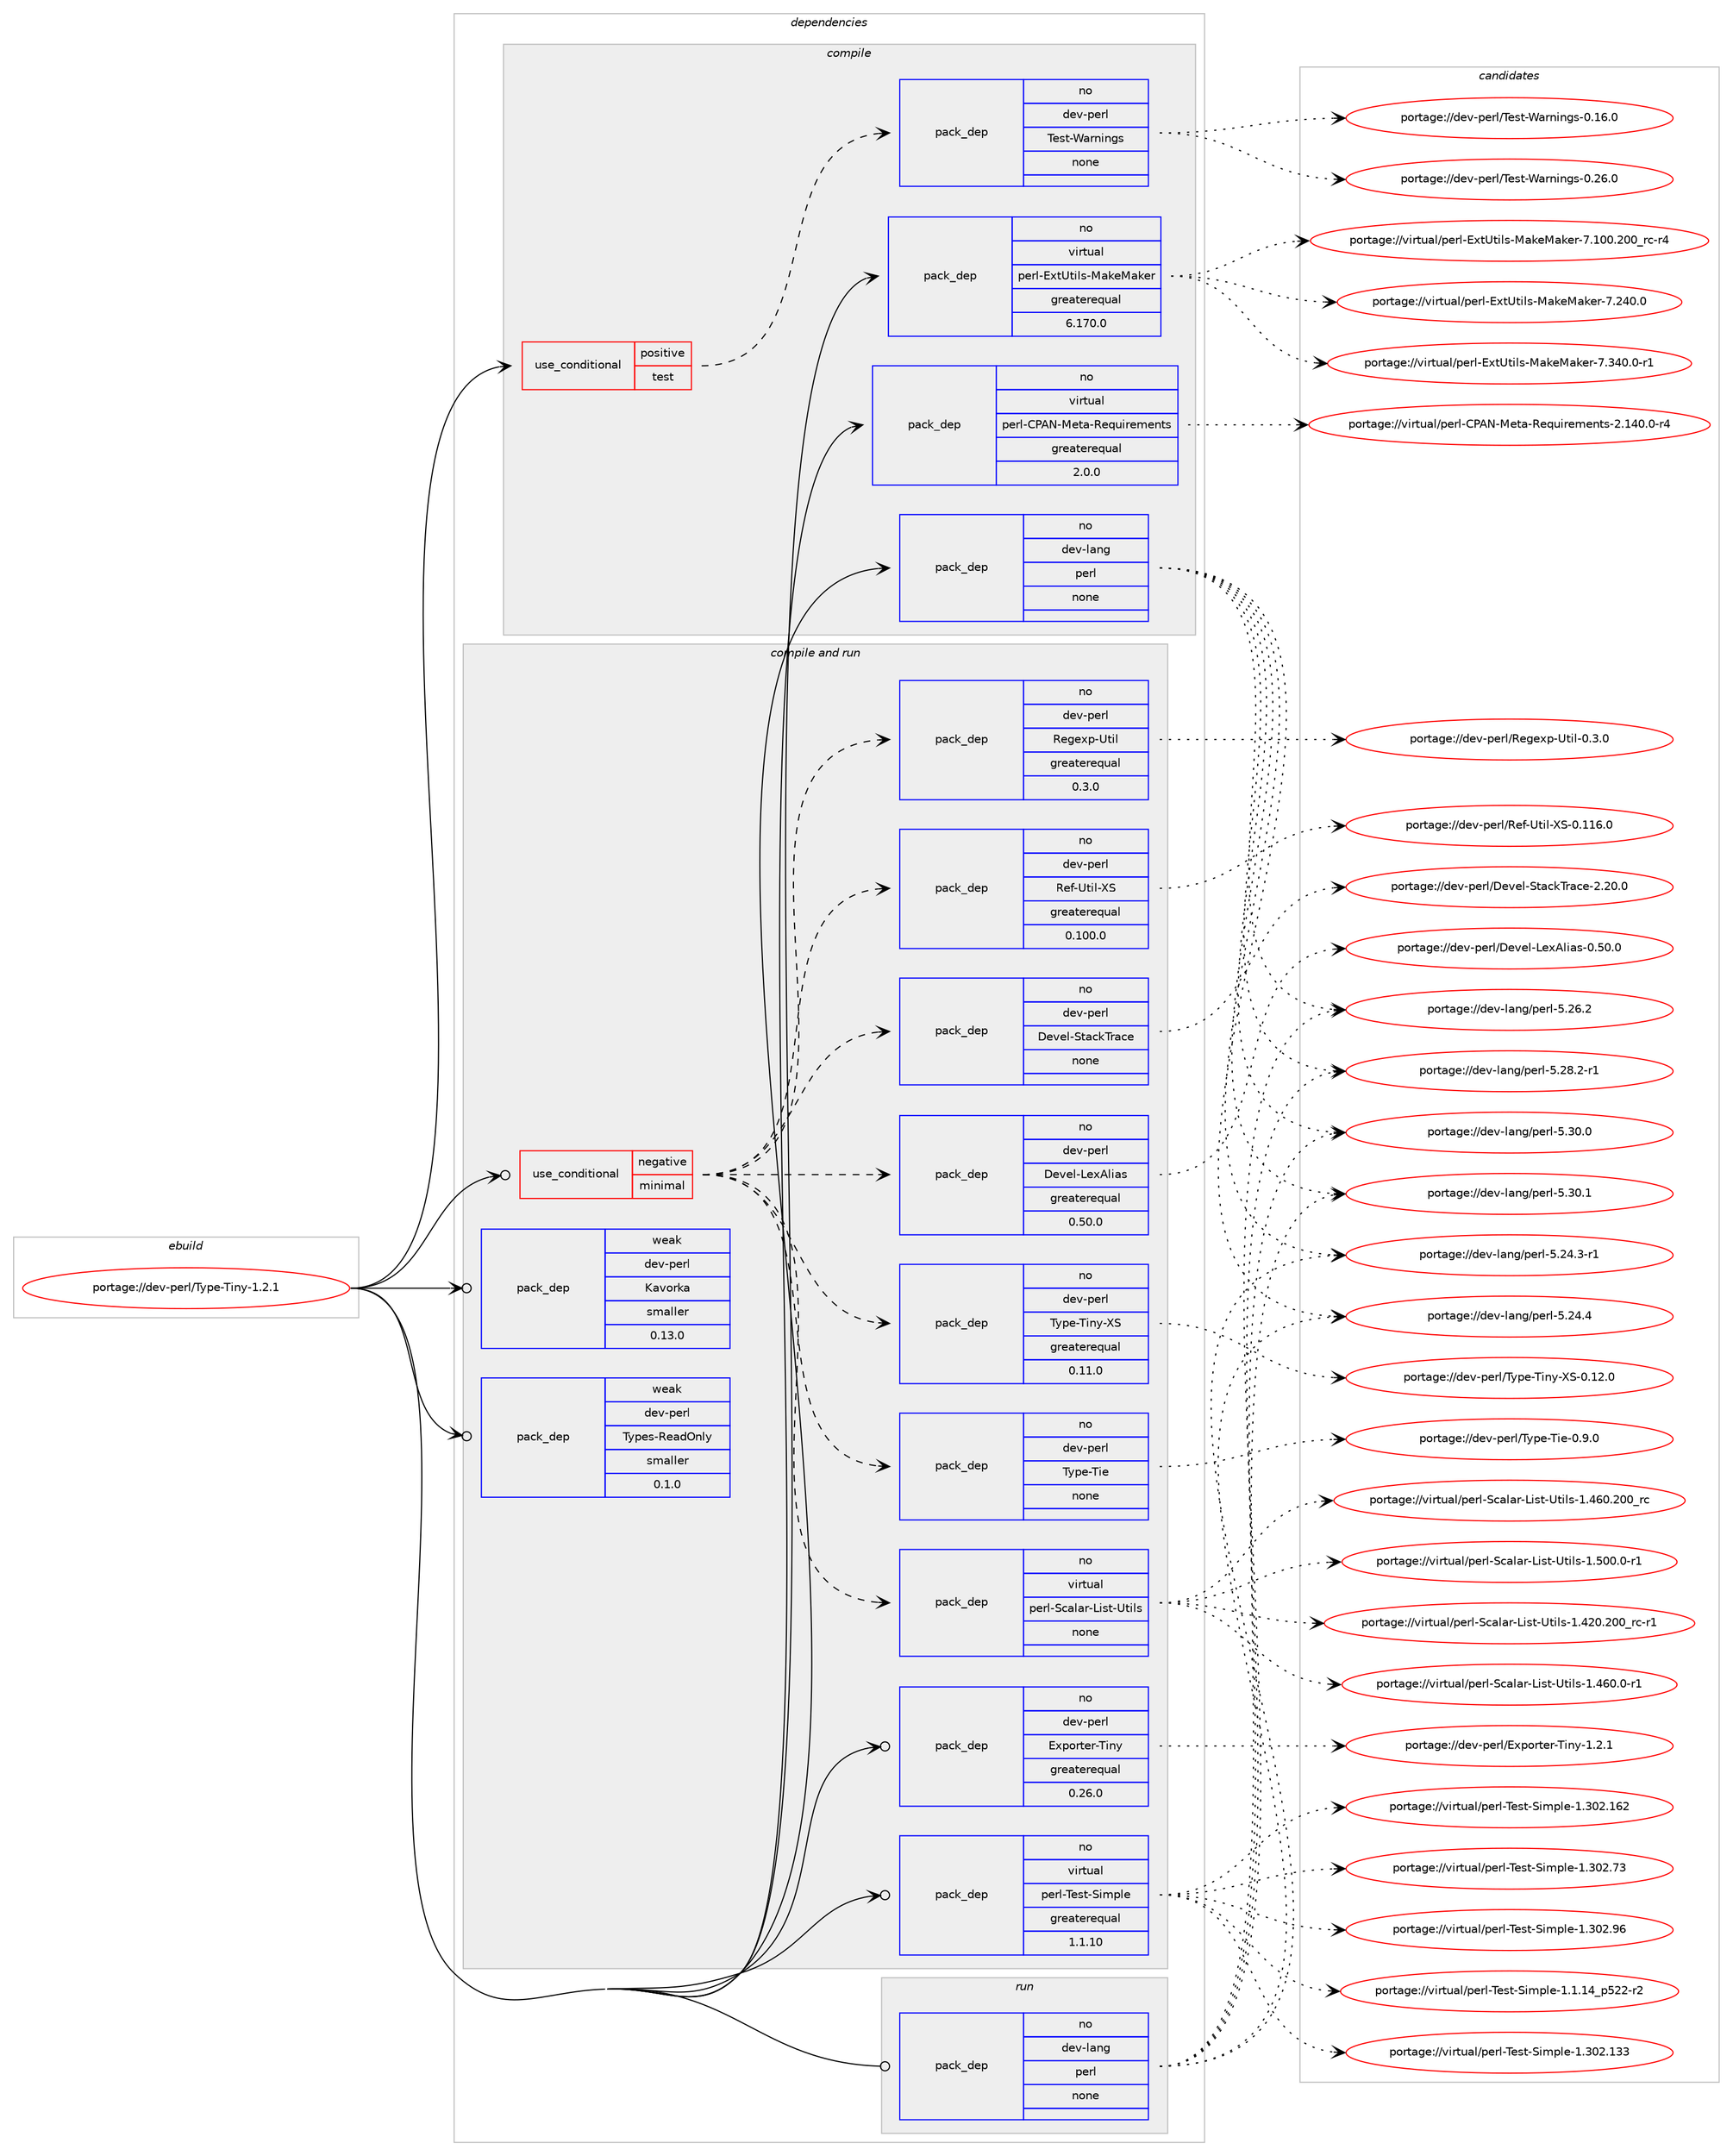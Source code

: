 digraph prolog {

# *************
# Graph options
# *************

newrank=true;
concentrate=true;
compound=true;
graph [rankdir=LR,fontname=Helvetica,fontsize=10,ranksep=1.5];#, ranksep=2.5, nodesep=0.2];
edge  [arrowhead=vee];
node  [fontname=Helvetica,fontsize=10];

# **********
# The ebuild
# **********

subgraph cluster_leftcol {
color=gray;
rank=same;
label=<<i>ebuild</i>>;
id [label="portage://dev-perl/Type-Tiny-1.2.1", color=red, width=4, href="../dev-perl/Type-Tiny-1.2.1.svg"];
}

# ****************
# The dependencies
# ****************

subgraph cluster_midcol {
color=gray;
label=<<i>dependencies</i>>;
subgraph cluster_compile {
fillcolor="#eeeeee";
style=filled;
label=<<i>compile</i>>;
subgraph cond23804 {
dependency122275 [label=<<TABLE BORDER="0" CELLBORDER="1" CELLSPACING="0" CELLPADDING="4"><TR><TD ROWSPAN="3" CELLPADDING="10">use_conditional</TD></TR><TR><TD>positive</TD></TR><TR><TD>test</TD></TR></TABLE>>, shape=none, color=red];
subgraph pack95279 {
dependency122276 [label=<<TABLE BORDER="0" CELLBORDER="1" CELLSPACING="0" CELLPADDING="4" WIDTH="220"><TR><TD ROWSPAN="6" CELLPADDING="30">pack_dep</TD></TR><TR><TD WIDTH="110">no</TD></TR><TR><TD>dev-perl</TD></TR><TR><TD>Test-Warnings</TD></TR><TR><TD>none</TD></TR><TR><TD></TD></TR></TABLE>>, shape=none, color=blue];
}
dependency122275:e -> dependency122276:w [weight=20,style="dashed",arrowhead="vee"];
}
id:e -> dependency122275:w [weight=20,style="solid",arrowhead="vee"];
subgraph pack95280 {
dependency122277 [label=<<TABLE BORDER="0" CELLBORDER="1" CELLSPACING="0" CELLPADDING="4" WIDTH="220"><TR><TD ROWSPAN="6" CELLPADDING="30">pack_dep</TD></TR><TR><TD WIDTH="110">no</TD></TR><TR><TD>dev-lang</TD></TR><TR><TD>perl</TD></TR><TR><TD>none</TD></TR><TR><TD></TD></TR></TABLE>>, shape=none, color=blue];
}
id:e -> dependency122277:w [weight=20,style="solid",arrowhead="vee"];
subgraph pack95281 {
dependency122278 [label=<<TABLE BORDER="0" CELLBORDER="1" CELLSPACING="0" CELLPADDING="4" WIDTH="220"><TR><TD ROWSPAN="6" CELLPADDING="30">pack_dep</TD></TR><TR><TD WIDTH="110">no</TD></TR><TR><TD>virtual</TD></TR><TR><TD>perl-CPAN-Meta-Requirements</TD></TR><TR><TD>greaterequal</TD></TR><TR><TD>2.0.0</TD></TR></TABLE>>, shape=none, color=blue];
}
id:e -> dependency122278:w [weight=20,style="solid",arrowhead="vee"];
subgraph pack95282 {
dependency122279 [label=<<TABLE BORDER="0" CELLBORDER="1" CELLSPACING="0" CELLPADDING="4" WIDTH="220"><TR><TD ROWSPAN="6" CELLPADDING="30">pack_dep</TD></TR><TR><TD WIDTH="110">no</TD></TR><TR><TD>virtual</TD></TR><TR><TD>perl-ExtUtils-MakeMaker</TD></TR><TR><TD>greaterequal</TD></TR><TR><TD>6.170.0</TD></TR></TABLE>>, shape=none, color=blue];
}
id:e -> dependency122279:w [weight=20,style="solid",arrowhead="vee"];
}
subgraph cluster_compileandrun {
fillcolor="#eeeeee";
style=filled;
label=<<i>compile and run</i>>;
subgraph cond23805 {
dependency122280 [label=<<TABLE BORDER="0" CELLBORDER="1" CELLSPACING="0" CELLPADDING="4"><TR><TD ROWSPAN="3" CELLPADDING="10">use_conditional</TD></TR><TR><TD>negative</TD></TR><TR><TD>minimal</TD></TR></TABLE>>, shape=none, color=red];
subgraph pack95283 {
dependency122281 [label=<<TABLE BORDER="0" CELLBORDER="1" CELLSPACING="0" CELLPADDING="4" WIDTH="220"><TR><TD ROWSPAN="6" CELLPADDING="30">pack_dep</TD></TR><TR><TD WIDTH="110">no</TD></TR><TR><TD>dev-perl</TD></TR><TR><TD>Devel-LexAlias</TD></TR><TR><TD>greaterequal</TD></TR><TR><TD>0.50.0</TD></TR></TABLE>>, shape=none, color=blue];
}
dependency122280:e -> dependency122281:w [weight=20,style="dashed",arrowhead="vee"];
subgraph pack95284 {
dependency122282 [label=<<TABLE BORDER="0" CELLBORDER="1" CELLSPACING="0" CELLPADDING="4" WIDTH="220"><TR><TD ROWSPAN="6" CELLPADDING="30">pack_dep</TD></TR><TR><TD WIDTH="110">no</TD></TR><TR><TD>dev-perl</TD></TR><TR><TD>Devel-StackTrace</TD></TR><TR><TD>none</TD></TR><TR><TD></TD></TR></TABLE>>, shape=none, color=blue];
}
dependency122280:e -> dependency122282:w [weight=20,style="dashed",arrowhead="vee"];
subgraph pack95285 {
dependency122283 [label=<<TABLE BORDER="0" CELLBORDER="1" CELLSPACING="0" CELLPADDING="4" WIDTH="220"><TR><TD ROWSPAN="6" CELLPADDING="30">pack_dep</TD></TR><TR><TD WIDTH="110">no</TD></TR><TR><TD>dev-perl</TD></TR><TR><TD>Ref-Util-XS</TD></TR><TR><TD>greaterequal</TD></TR><TR><TD>0.100.0</TD></TR></TABLE>>, shape=none, color=blue];
}
dependency122280:e -> dependency122283:w [weight=20,style="dashed",arrowhead="vee"];
subgraph pack95286 {
dependency122284 [label=<<TABLE BORDER="0" CELLBORDER="1" CELLSPACING="0" CELLPADDING="4" WIDTH="220"><TR><TD ROWSPAN="6" CELLPADDING="30">pack_dep</TD></TR><TR><TD WIDTH="110">no</TD></TR><TR><TD>dev-perl</TD></TR><TR><TD>Regexp-Util</TD></TR><TR><TD>greaterequal</TD></TR><TR><TD>0.3.0</TD></TR></TABLE>>, shape=none, color=blue];
}
dependency122280:e -> dependency122284:w [weight=20,style="dashed",arrowhead="vee"];
subgraph pack95287 {
dependency122285 [label=<<TABLE BORDER="0" CELLBORDER="1" CELLSPACING="0" CELLPADDING="4" WIDTH="220"><TR><TD ROWSPAN="6" CELLPADDING="30">pack_dep</TD></TR><TR><TD WIDTH="110">no</TD></TR><TR><TD>virtual</TD></TR><TR><TD>perl-Scalar-List-Utils</TD></TR><TR><TD>none</TD></TR><TR><TD></TD></TR></TABLE>>, shape=none, color=blue];
}
dependency122280:e -> dependency122285:w [weight=20,style="dashed",arrowhead="vee"];
subgraph pack95288 {
dependency122286 [label=<<TABLE BORDER="0" CELLBORDER="1" CELLSPACING="0" CELLPADDING="4" WIDTH="220"><TR><TD ROWSPAN="6" CELLPADDING="30">pack_dep</TD></TR><TR><TD WIDTH="110">no</TD></TR><TR><TD>dev-perl</TD></TR><TR><TD>Type-Tie</TD></TR><TR><TD>none</TD></TR><TR><TD></TD></TR></TABLE>>, shape=none, color=blue];
}
dependency122280:e -> dependency122286:w [weight=20,style="dashed",arrowhead="vee"];
subgraph pack95289 {
dependency122287 [label=<<TABLE BORDER="0" CELLBORDER="1" CELLSPACING="0" CELLPADDING="4" WIDTH="220"><TR><TD ROWSPAN="6" CELLPADDING="30">pack_dep</TD></TR><TR><TD WIDTH="110">no</TD></TR><TR><TD>dev-perl</TD></TR><TR><TD>Type-Tiny-XS</TD></TR><TR><TD>greaterequal</TD></TR><TR><TD>0.11.0</TD></TR></TABLE>>, shape=none, color=blue];
}
dependency122280:e -> dependency122287:w [weight=20,style="dashed",arrowhead="vee"];
}
id:e -> dependency122280:w [weight=20,style="solid",arrowhead="odotvee"];
subgraph pack95290 {
dependency122288 [label=<<TABLE BORDER="0" CELLBORDER="1" CELLSPACING="0" CELLPADDING="4" WIDTH="220"><TR><TD ROWSPAN="6" CELLPADDING="30">pack_dep</TD></TR><TR><TD WIDTH="110">no</TD></TR><TR><TD>dev-perl</TD></TR><TR><TD>Exporter-Tiny</TD></TR><TR><TD>greaterequal</TD></TR><TR><TD>0.26.0</TD></TR></TABLE>>, shape=none, color=blue];
}
id:e -> dependency122288:w [weight=20,style="solid",arrowhead="odotvee"];
subgraph pack95291 {
dependency122289 [label=<<TABLE BORDER="0" CELLBORDER="1" CELLSPACING="0" CELLPADDING="4" WIDTH="220"><TR><TD ROWSPAN="6" CELLPADDING="30">pack_dep</TD></TR><TR><TD WIDTH="110">no</TD></TR><TR><TD>virtual</TD></TR><TR><TD>perl-Test-Simple</TD></TR><TR><TD>greaterequal</TD></TR><TR><TD>1.1.10</TD></TR></TABLE>>, shape=none, color=blue];
}
id:e -> dependency122289:w [weight=20,style="solid",arrowhead="odotvee"];
subgraph pack95292 {
dependency122290 [label=<<TABLE BORDER="0" CELLBORDER="1" CELLSPACING="0" CELLPADDING="4" WIDTH="220"><TR><TD ROWSPAN="6" CELLPADDING="30">pack_dep</TD></TR><TR><TD WIDTH="110">weak</TD></TR><TR><TD>dev-perl</TD></TR><TR><TD>Kavorka</TD></TR><TR><TD>smaller</TD></TR><TR><TD>0.13.0</TD></TR></TABLE>>, shape=none, color=blue];
}
id:e -> dependency122290:w [weight=20,style="solid",arrowhead="odotvee"];
subgraph pack95293 {
dependency122291 [label=<<TABLE BORDER="0" CELLBORDER="1" CELLSPACING="0" CELLPADDING="4" WIDTH="220"><TR><TD ROWSPAN="6" CELLPADDING="30">pack_dep</TD></TR><TR><TD WIDTH="110">weak</TD></TR><TR><TD>dev-perl</TD></TR><TR><TD>Types-ReadOnly</TD></TR><TR><TD>smaller</TD></TR><TR><TD>0.1.0</TD></TR></TABLE>>, shape=none, color=blue];
}
id:e -> dependency122291:w [weight=20,style="solid",arrowhead="odotvee"];
}
subgraph cluster_run {
fillcolor="#eeeeee";
style=filled;
label=<<i>run</i>>;
subgraph pack95294 {
dependency122292 [label=<<TABLE BORDER="0" CELLBORDER="1" CELLSPACING="0" CELLPADDING="4" WIDTH="220"><TR><TD ROWSPAN="6" CELLPADDING="30">pack_dep</TD></TR><TR><TD WIDTH="110">no</TD></TR><TR><TD>dev-lang</TD></TR><TR><TD>perl</TD></TR><TR><TD>none</TD></TR><TR><TD></TD></TR></TABLE>>, shape=none, color=blue];
}
id:e -> dependency122292:w [weight=20,style="solid",arrowhead="odot"];
}
}

# **************
# The candidates
# **************

subgraph cluster_choices {
rank=same;
color=gray;
label=<<i>candidates</i>>;

subgraph choice95279 {
color=black;
nodesep=1;
choiceportage10010111845112101114108478410111511645879711411010511010311545484649544648 [label="portage://dev-perl/Test-Warnings-0.16.0", color=red, width=4,href="../dev-perl/Test-Warnings-0.16.0.svg"];
choiceportage10010111845112101114108478410111511645879711411010511010311545484650544648 [label="portage://dev-perl/Test-Warnings-0.26.0", color=red, width=4,href="../dev-perl/Test-Warnings-0.26.0.svg"];
dependency122276:e -> choiceportage10010111845112101114108478410111511645879711411010511010311545484649544648:w [style=dotted,weight="100"];
dependency122276:e -> choiceportage10010111845112101114108478410111511645879711411010511010311545484650544648:w [style=dotted,weight="100"];
}
subgraph choice95280 {
color=black;
nodesep=1;
choiceportage100101118451089711010347112101114108455346505246514511449 [label="portage://dev-lang/perl-5.24.3-r1", color=red, width=4,href="../dev-lang/perl-5.24.3-r1.svg"];
choiceportage10010111845108971101034711210111410845534650524652 [label="portage://dev-lang/perl-5.24.4", color=red, width=4,href="../dev-lang/perl-5.24.4.svg"];
choiceportage10010111845108971101034711210111410845534650544650 [label="portage://dev-lang/perl-5.26.2", color=red, width=4,href="../dev-lang/perl-5.26.2.svg"];
choiceportage100101118451089711010347112101114108455346505646504511449 [label="portage://dev-lang/perl-5.28.2-r1", color=red, width=4,href="../dev-lang/perl-5.28.2-r1.svg"];
choiceportage10010111845108971101034711210111410845534651484648 [label="portage://dev-lang/perl-5.30.0", color=red, width=4,href="../dev-lang/perl-5.30.0.svg"];
choiceportage10010111845108971101034711210111410845534651484649 [label="portage://dev-lang/perl-5.30.1", color=red, width=4,href="../dev-lang/perl-5.30.1.svg"];
dependency122277:e -> choiceportage100101118451089711010347112101114108455346505246514511449:w [style=dotted,weight="100"];
dependency122277:e -> choiceportage10010111845108971101034711210111410845534650524652:w [style=dotted,weight="100"];
dependency122277:e -> choiceportage10010111845108971101034711210111410845534650544650:w [style=dotted,weight="100"];
dependency122277:e -> choiceportage100101118451089711010347112101114108455346505646504511449:w [style=dotted,weight="100"];
dependency122277:e -> choiceportage10010111845108971101034711210111410845534651484648:w [style=dotted,weight="100"];
dependency122277:e -> choiceportage10010111845108971101034711210111410845534651484649:w [style=dotted,weight="100"];
}
subgraph choice95281 {
color=black;
nodesep=1;
choiceportage11810511411611797108471121011141084567806578457710111697458210111311710511410110910111011611545504649524846484511452 [label="portage://virtual/perl-CPAN-Meta-Requirements-2.140.0-r4", color=red, width=4,href="../virtual/perl-CPAN-Meta-Requirements-2.140.0-r4.svg"];
dependency122278:e -> choiceportage11810511411611797108471121011141084567806578457710111697458210111311710511410110910111011611545504649524846484511452:w [style=dotted,weight="100"];
}
subgraph choice95282 {
color=black;
nodesep=1;
choiceportage118105114116117971084711210111410845691201168511610510811545779710710177971071011144555464948484650484895114994511452 [label="portage://virtual/perl-ExtUtils-MakeMaker-7.100.200_rc-r4", color=red, width=4,href="../virtual/perl-ExtUtils-MakeMaker-7.100.200_rc-r4.svg"];
choiceportage118105114116117971084711210111410845691201168511610510811545779710710177971071011144555465052484648 [label="portage://virtual/perl-ExtUtils-MakeMaker-7.240.0", color=red, width=4,href="../virtual/perl-ExtUtils-MakeMaker-7.240.0.svg"];
choiceportage1181051141161179710847112101114108456912011685116105108115457797107101779710710111445554651524846484511449 [label="portage://virtual/perl-ExtUtils-MakeMaker-7.340.0-r1", color=red, width=4,href="../virtual/perl-ExtUtils-MakeMaker-7.340.0-r1.svg"];
dependency122279:e -> choiceportage118105114116117971084711210111410845691201168511610510811545779710710177971071011144555464948484650484895114994511452:w [style=dotted,weight="100"];
dependency122279:e -> choiceportage118105114116117971084711210111410845691201168511610510811545779710710177971071011144555465052484648:w [style=dotted,weight="100"];
dependency122279:e -> choiceportage1181051141161179710847112101114108456912011685116105108115457797107101779710710111445554651524846484511449:w [style=dotted,weight="100"];
}
subgraph choice95283 {
color=black;
nodesep=1;
choiceportage1001011184511210111410847681011181011084576101120651081059711545484653484648 [label="portage://dev-perl/Devel-LexAlias-0.50.0", color=red, width=4,href="../dev-perl/Devel-LexAlias-0.50.0.svg"];
dependency122281:e -> choiceportage1001011184511210111410847681011181011084576101120651081059711545484653484648:w [style=dotted,weight="100"];
}
subgraph choice95284 {
color=black;
nodesep=1;
choiceportage1001011184511210111410847681011181011084583116979910784114979910145504650484648 [label="portage://dev-perl/Devel-StackTrace-2.20.0", color=red, width=4,href="../dev-perl/Devel-StackTrace-2.20.0.svg"];
dependency122282:e -> choiceportage1001011184511210111410847681011181011084583116979910784114979910145504650484648:w [style=dotted,weight="100"];
}
subgraph choice95285 {
color=black;
nodesep=1;
choiceportage10010111845112101114108478210110245851161051084588834548464949544648 [label="portage://dev-perl/Ref-Util-XS-0.116.0", color=red, width=4,href="../dev-perl/Ref-Util-XS-0.116.0.svg"];
dependency122283:e -> choiceportage10010111845112101114108478210110245851161051084588834548464949544648:w [style=dotted,weight="100"];
}
subgraph choice95286 {
color=black;
nodesep=1;
choiceportage1001011184511210111410847821011031011201124585116105108454846514648 [label="portage://dev-perl/Regexp-Util-0.3.0", color=red, width=4,href="../dev-perl/Regexp-Util-0.3.0.svg"];
dependency122284:e -> choiceportage1001011184511210111410847821011031011201124585116105108454846514648:w [style=dotted,weight="100"];
}
subgraph choice95287 {
color=black;
nodesep=1;
choiceportage11810511411611797108471121011141084583999710897114457610511511645851161051081154549465250484650484895114994511449 [label="portage://virtual/perl-Scalar-List-Utils-1.420.200_rc-r1", color=red, width=4,href="../virtual/perl-Scalar-List-Utils-1.420.200_rc-r1.svg"];
choiceportage118105114116117971084711210111410845839997108971144576105115116458511610510811545494652544846484511449 [label="portage://virtual/perl-Scalar-List-Utils-1.460.0-r1", color=red, width=4,href="../virtual/perl-Scalar-List-Utils-1.460.0-r1.svg"];
choiceportage1181051141161179710847112101114108458399971089711445761051151164585116105108115454946525448465048489511499 [label="portage://virtual/perl-Scalar-List-Utils-1.460.200_rc", color=red, width=4,href="../virtual/perl-Scalar-List-Utils-1.460.200_rc.svg"];
choiceportage118105114116117971084711210111410845839997108971144576105115116458511610510811545494653484846484511449 [label="portage://virtual/perl-Scalar-List-Utils-1.500.0-r1", color=red, width=4,href="../virtual/perl-Scalar-List-Utils-1.500.0-r1.svg"];
dependency122285:e -> choiceportage11810511411611797108471121011141084583999710897114457610511511645851161051081154549465250484650484895114994511449:w [style=dotted,weight="100"];
dependency122285:e -> choiceportage118105114116117971084711210111410845839997108971144576105115116458511610510811545494652544846484511449:w [style=dotted,weight="100"];
dependency122285:e -> choiceportage1181051141161179710847112101114108458399971089711445761051151164585116105108115454946525448465048489511499:w [style=dotted,weight="100"];
dependency122285:e -> choiceportage118105114116117971084711210111410845839997108971144576105115116458511610510811545494653484846484511449:w [style=dotted,weight="100"];
}
subgraph choice95288 {
color=black;
nodesep=1;
choiceportage1001011184511210111410847841211121014584105101454846574648 [label="portage://dev-perl/Type-Tie-0.9.0", color=red, width=4,href="../dev-perl/Type-Tie-0.9.0.svg"];
dependency122286:e -> choiceportage1001011184511210111410847841211121014584105101454846574648:w [style=dotted,weight="100"];
}
subgraph choice95289 {
color=black;
nodesep=1;
choiceportage100101118451121011141084784121112101458410511012145888345484649504648 [label="portage://dev-perl/Type-Tiny-XS-0.12.0", color=red, width=4,href="../dev-perl/Type-Tiny-XS-0.12.0.svg"];
dependency122287:e -> choiceportage100101118451121011141084784121112101458410511012145888345484649504648:w [style=dotted,weight="100"];
}
subgraph choice95290 {
color=black;
nodesep=1;
choiceportage1001011184511210111410847691201121111141161011144584105110121454946504649 [label="portage://dev-perl/Exporter-Tiny-1.2.1", color=red, width=4,href="../dev-perl/Exporter-Tiny-1.2.1.svg"];
dependency122288:e -> choiceportage1001011184511210111410847691201121111141161011144584105110121454946504649:w [style=dotted,weight="100"];
}
subgraph choice95291 {
color=black;
nodesep=1;
choiceportage11810511411611797108471121011141084584101115116458310510911210810145494649464952951125350504511450 [label="portage://virtual/perl-Test-Simple-1.1.14_p522-r2", color=red, width=4,href="../virtual/perl-Test-Simple-1.1.14_p522-r2.svg"];
choiceportage11810511411611797108471121011141084584101115116458310510911210810145494651485046495151 [label="portage://virtual/perl-Test-Simple-1.302.133", color=red, width=4,href="../virtual/perl-Test-Simple-1.302.133.svg"];
choiceportage11810511411611797108471121011141084584101115116458310510911210810145494651485046495450 [label="portage://virtual/perl-Test-Simple-1.302.162", color=red, width=4,href="../virtual/perl-Test-Simple-1.302.162.svg"];
choiceportage118105114116117971084711210111410845841011151164583105109112108101454946514850465551 [label="portage://virtual/perl-Test-Simple-1.302.73", color=red, width=4,href="../virtual/perl-Test-Simple-1.302.73.svg"];
choiceportage118105114116117971084711210111410845841011151164583105109112108101454946514850465754 [label="portage://virtual/perl-Test-Simple-1.302.96", color=red, width=4,href="../virtual/perl-Test-Simple-1.302.96.svg"];
dependency122289:e -> choiceportage11810511411611797108471121011141084584101115116458310510911210810145494649464952951125350504511450:w [style=dotted,weight="100"];
dependency122289:e -> choiceportage11810511411611797108471121011141084584101115116458310510911210810145494651485046495151:w [style=dotted,weight="100"];
dependency122289:e -> choiceportage11810511411611797108471121011141084584101115116458310510911210810145494651485046495450:w [style=dotted,weight="100"];
dependency122289:e -> choiceportage118105114116117971084711210111410845841011151164583105109112108101454946514850465551:w [style=dotted,weight="100"];
dependency122289:e -> choiceportage118105114116117971084711210111410845841011151164583105109112108101454946514850465754:w [style=dotted,weight="100"];
}
subgraph choice95292 {
color=black;
nodesep=1;
}
subgraph choice95293 {
color=black;
nodesep=1;
}
subgraph choice95294 {
color=black;
nodesep=1;
choiceportage100101118451089711010347112101114108455346505246514511449 [label="portage://dev-lang/perl-5.24.3-r1", color=red, width=4,href="../dev-lang/perl-5.24.3-r1.svg"];
choiceportage10010111845108971101034711210111410845534650524652 [label="portage://dev-lang/perl-5.24.4", color=red, width=4,href="../dev-lang/perl-5.24.4.svg"];
choiceportage10010111845108971101034711210111410845534650544650 [label="portage://dev-lang/perl-5.26.2", color=red, width=4,href="../dev-lang/perl-5.26.2.svg"];
choiceportage100101118451089711010347112101114108455346505646504511449 [label="portage://dev-lang/perl-5.28.2-r1", color=red, width=4,href="../dev-lang/perl-5.28.2-r1.svg"];
choiceportage10010111845108971101034711210111410845534651484648 [label="portage://dev-lang/perl-5.30.0", color=red, width=4,href="../dev-lang/perl-5.30.0.svg"];
choiceportage10010111845108971101034711210111410845534651484649 [label="portage://dev-lang/perl-5.30.1", color=red, width=4,href="../dev-lang/perl-5.30.1.svg"];
dependency122292:e -> choiceportage100101118451089711010347112101114108455346505246514511449:w [style=dotted,weight="100"];
dependency122292:e -> choiceportage10010111845108971101034711210111410845534650524652:w [style=dotted,weight="100"];
dependency122292:e -> choiceportage10010111845108971101034711210111410845534650544650:w [style=dotted,weight="100"];
dependency122292:e -> choiceportage100101118451089711010347112101114108455346505646504511449:w [style=dotted,weight="100"];
dependency122292:e -> choiceportage10010111845108971101034711210111410845534651484648:w [style=dotted,weight="100"];
dependency122292:e -> choiceportage10010111845108971101034711210111410845534651484649:w [style=dotted,weight="100"];
}
}

}
